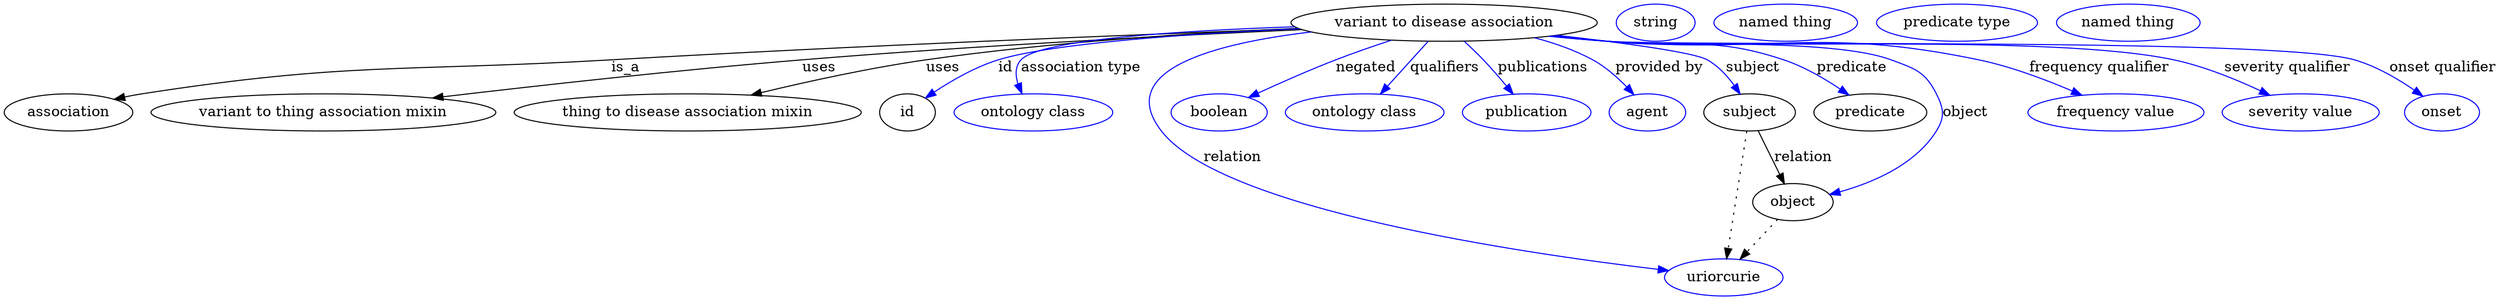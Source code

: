 digraph {
	graph [bb="0,0,1978,283"];
	node [label="\N"];
	"variant to disease association"	 [height=0.5,
		label="variant to disease association",
		pos="1149,265",
		width=3.1594];
	association	 [height=0.5,
		pos="50.046,178",
		width=1.3902];
	"variant to disease association" -> association	 [label=is_a,
		lp="491.05,221.5",
		pos="e,86.571,190.43 1039.2,260.27 906.56,254.28 676.84,243.04 480.05,229 314.93,217.22 271.53,227.66 109.05,196 104.91,195.19 100.65,\
194.21 96.397,193.12"];
	"variant to thing association mixin"	 [height=0.5,
		pos="248.05,178",
		width=3.6108];
	"variant to disease association" -> "variant to thing association mixin"	 [label=uses,
		lp="644.05,221.5",
		pos="e,335.94,191.26 1040.4,259.42 935.72,253.57 772.81,243.23 632.05,229 534.55,219.14 423.64,203.98 346.17,192.75"];
	"thing to disease association mixin"	 [height=0.5,
		pos="527.05,178",
		width=3.6288];
	"variant to disease association" -> "thing to disease association mixin"	 [label=uses,
		lp="738.05,221.5",
		pos="e,581,194.42 1038.4,260.61 952.7,256 831.23,246.83 726.05,229 680.37,221.26 629.81,208.24 591.09,197.3"];
	id	 [height=0.5,
		pos="703.05,178",
		width=0.75];
	"variant to disease association" -> id	 [color=blue,
		label=id,
		lp="789.55,221.5",
		pos="e,720.15,192.12 1039.9,259.77 949.92,254.44 829.83,244.69 784.05,229 763.94,222.11 743.71,209.38 728.49,198.36",
		style=solid];
	"association type"	 [color=blue,
		height=0.5,
		label="ontology class",
		pos="810.05,178",
		width=1.7151];
	"variant to disease association" -> "association type"	 [color=blue,
		label="association type",
		lp="848.05,221.5",
		pos="e,801.64,196.15 1038.1,260.73 943.24,255.91 819.69,246.36 804.05,229 798.45,222.78 797.76,214.27 799.13,205.98",
		style=solid];
	relation	 [color=blue,
		height=0.5,
		label=uriorcurie,
		pos="1372,18",
		width=1.2638];
	"variant to disease association" -> relation	 [color=blue,
		label=relation,
		lp="980.05,134.5",
		pos="e,1329.7,24.81 1054.2,254.96 974,242.45 878.25,215.54 919.05,160 967.26,94.363 1211,45.442 1319.6,26.545",
		style=solid];
	negated	 [color=blue,
		height=0.5,
		label=boolean,
		pos="966.05,178",
		width=1.0652];
	"variant to disease association" -> negated	 [color=blue,
		label=negated,
		lp="1087.5,221.5",
		pos="e,991.73,191.65 1108.7,248.11 1095.1,242.24 1079.8,235.5 1066,229 1044.1,218.65 1019.8,206.29 1000.7,196.33",
		style=solid];
	qualifiers	 [color=blue,
		height=0.5,
		label="ontology class",
		pos="1084,178",
		width=1.7151];
	"variant to disease association" -> qualifiers	 [color=blue,
		label=qualifiers,
		lp="1147,221.5",
		pos="e,1097.3,195.71 1135.6,246.97 1126.3,234.53 1113.8,217.78 1103.4,203.91",
		style=solid];
	publications	 [color=blue,
		height=0.5,
		label=publication,
		pos="1214,178",
		width=1.3902];
	"variant to disease association" -> publications	 [color=blue,
		label=publications,
		lp="1221.5,221.5",
		pos="e,1201.5,195.57 1163.4,246.78 1167.8,241.11 1172.7,234.82 1177,229 1183.1,220.91 1189.6,212 1195.5,203.93",
		style=solid];
	"provided by"	 [color=blue,
		height=0.5,
		label=agent,
		pos="1312,178",
		width=0.83048];
	"variant to disease association" -> "provided by"	 [color=blue,
		label="provided by",
		lp="1312,221.5",
		pos="e,1298.7,194.25 1211.7,249.86 1227.8,244.56 1244.6,237.7 1259,229 1271.1,221.73 1282.7,211.24 1291.9,201.66",
		style=solid];
	subject	 [height=0.5,
		pos="1396,178",
		width=0.99297];
	"variant to disease association" -> subject	 [color=blue,
		label=subject,
		lp="1388.5,221.5",
		pos="e,1384.6,195.42 1231.9,252.62 1282.1,244.68 1338.5,234.81 1349,229 1360.3,222.81 1370.4,212.92 1378.2,203.49",
		style=solid];
	predicate	 [height=0.5,
		pos="1493,178",
		width=1.1916];
	"variant to disease association" -> predicate	 [color=blue,
		label=predicate,
		lp="1468,221.5",
		pos="e,1473,194.1 1231.7,252.58 1244.9,250.67 1258.3,248.75 1271,247 1333.6,238.39 1352.6,250.33 1412,229 1430.9,222.25 1449.9,210.57 \
1464.8,200.09",
		style=solid];
	object	 [height=0.5,
		pos="1432,91",
		width=0.9027];
	"variant to disease association" -> object	 [color=blue,
		label=object,
		lp="1568,178",
		pos="e,1460.7,99.483 1230,252.28 1243.7,250.35 1257.7,248.51 1271,247 1371.2,235.64 1402.1,262.69 1497,229 1521.4,220.34 1533,218.91 \
1545,196 1552.5,181.84 1552.9,173.95 1545,160 1529.2,131.74 1496.5,113.68 1470.4,103.15",
		style=solid];
	"frequency qualifier"	 [color=blue,
		height=0.5,
		label="frequency value",
		pos="1692,178",
		width=1.8776];
	"variant to disease association" -> "frequency qualifier"	 [color=blue,
		label="frequency qualifier",
		lp="1678,221.5",
		pos="e,1664.8,194.77 1229,252.16 1243,250.21 1257.4,248.39 1271,247 1410.5,232.75 1450.3,264.07 1586,229 1610.5,222.7 1636,210.61 1655.9,\
199.79",
		style=solid];
	"severity qualifier"	 [color=blue,
		height=0.5,
		label="severity value",
		pos="1837,178",
		width=1.661];
	"variant to disease association" -> "severity qualifier"	 [color=blue,
		label="severity qualifier",
		lp="1819.5,221.5",
		pos="e,1811.6,194.42 1228.3,252.04 1242.5,250.08 1257.2,248.29 1271,247 1373.6,237.47 1634.3,254.41 1734,229 1758.3,222.84 1783.4,210.51 \
1802.8,199.52",
		style=solid];
	"onset qualifier"	 [color=blue,
		height=0.5,
		label=onset,
		pos="1948,178",
		width=0.81243];
	"variant to disease association" -> "onset qualifier"	 [color=blue,
		label="onset qualifier",
		lp="1938.5,221.5",
		pos="e,1931.2,193 1228,251.99 1242.3,250.02 1257.1,248.24 1271,247 1337.4,241.13 1806.5,248.97 1870,229 1889.5,222.88 1908.8,210.39 1923.3,\
199.31",
		style=solid];
	association_id	 [color=blue,
		height=0.5,
		label=string,
		pos="1311,265",
		width=0.84854];
	subject -> relation	 [pos="e,1374.8,36.223 1393.3,159.96 1389.2,132.35 1381.3,79.375 1376.3,46.525",
		style=dotted];
	subject -> object	 [label=relation,
		lp="1438,134.5",
		pos="e,1424.7,108.71 1403.5,159.97 1408.5,147.88 1415.2,131.73 1420.8,118.09"];
	"variant to disease association_subject"	 [color=blue,
		height=0.5,
		label="named thing",
		pos="1415,265",
		width=1.5346];
	"variant to disease association_predicate"	 [color=blue,
		height=0.5,
		label="predicate type",
		pos="1549,265",
		width=1.679];
	object -> relation	 [pos="e,1386.2,35.261 1418.4,74.435 1410.8,65.207 1401.2,53.528 1392.8,43.191",
		style=dotted];
	"variant to disease association_object"	 [color=blue,
		height=0.5,
		label="named thing",
		pos="1683,265",
		width=1.5346];
}
